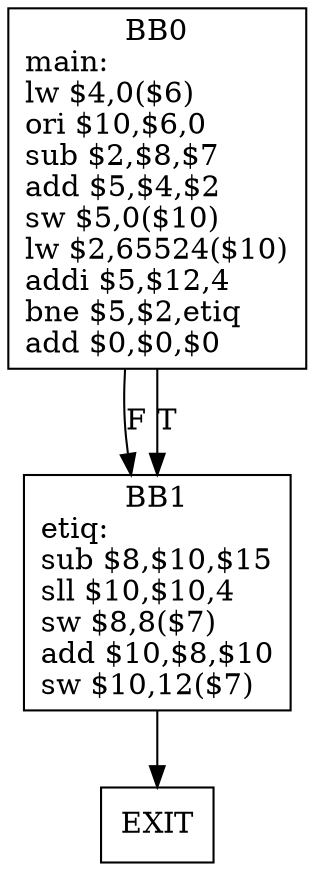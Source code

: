 digraph G1 {
node [shape = box];
BB0 [label = "BB0\nmain:\llw $4,0($6)\lori $10,$6,0\lsub $2,$8,$7\ladd $5,$4,$2\lsw $5,0($10)\llw $2,65524($10)\laddi $5,$12,4\lbne $5,$2,etiq\ladd $0,$0,$0\l"] ;
BB0 -> BB1 [style = filled, label = "F"];
BB0 -> BB1[style = filled, label = "T"];
BB1 [label = "BB1\netiq:\lsub $8,$10,$15\lsll $10,$10,4\lsw $8,8($7)\ladd $10,$8,$10\lsw $10,12($7)\l"] ;
BB1 -> EXIT  [style = filled, label = ""];
}
